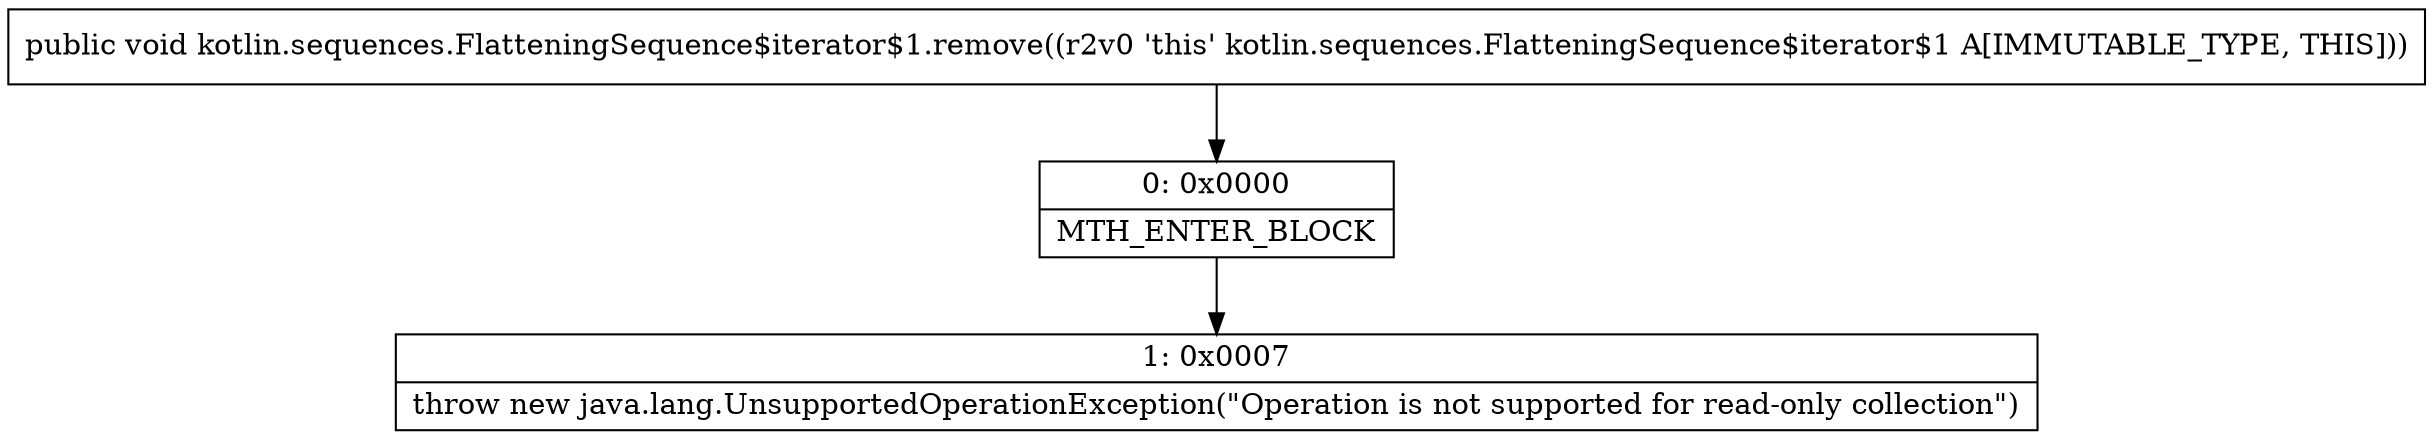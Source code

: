 digraph "CFG forkotlin.sequences.FlatteningSequence$iterator$1.remove()V" {
Node_0 [shape=record,label="{0\:\ 0x0000|MTH_ENTER_BLOCK\l}"];
Node_1 [shape=record,label="{1\:\ 0x0007|throw new java.lang.UnsupportedOperationException(\"Operation is not supported for read\-only collection\")\l}"];
MethodNode[shape=record,label="{public void kotlin.sequences.FlatteningSequence$iterator$1.remove((r2v0 'this' kotlin.sequences.FlatteningSequence$iterator$1 A[IMMUTABLE_TYPE, THIS])) }"];
MethodNode -> Node_0;
Node_0 -> Node_1;
}

